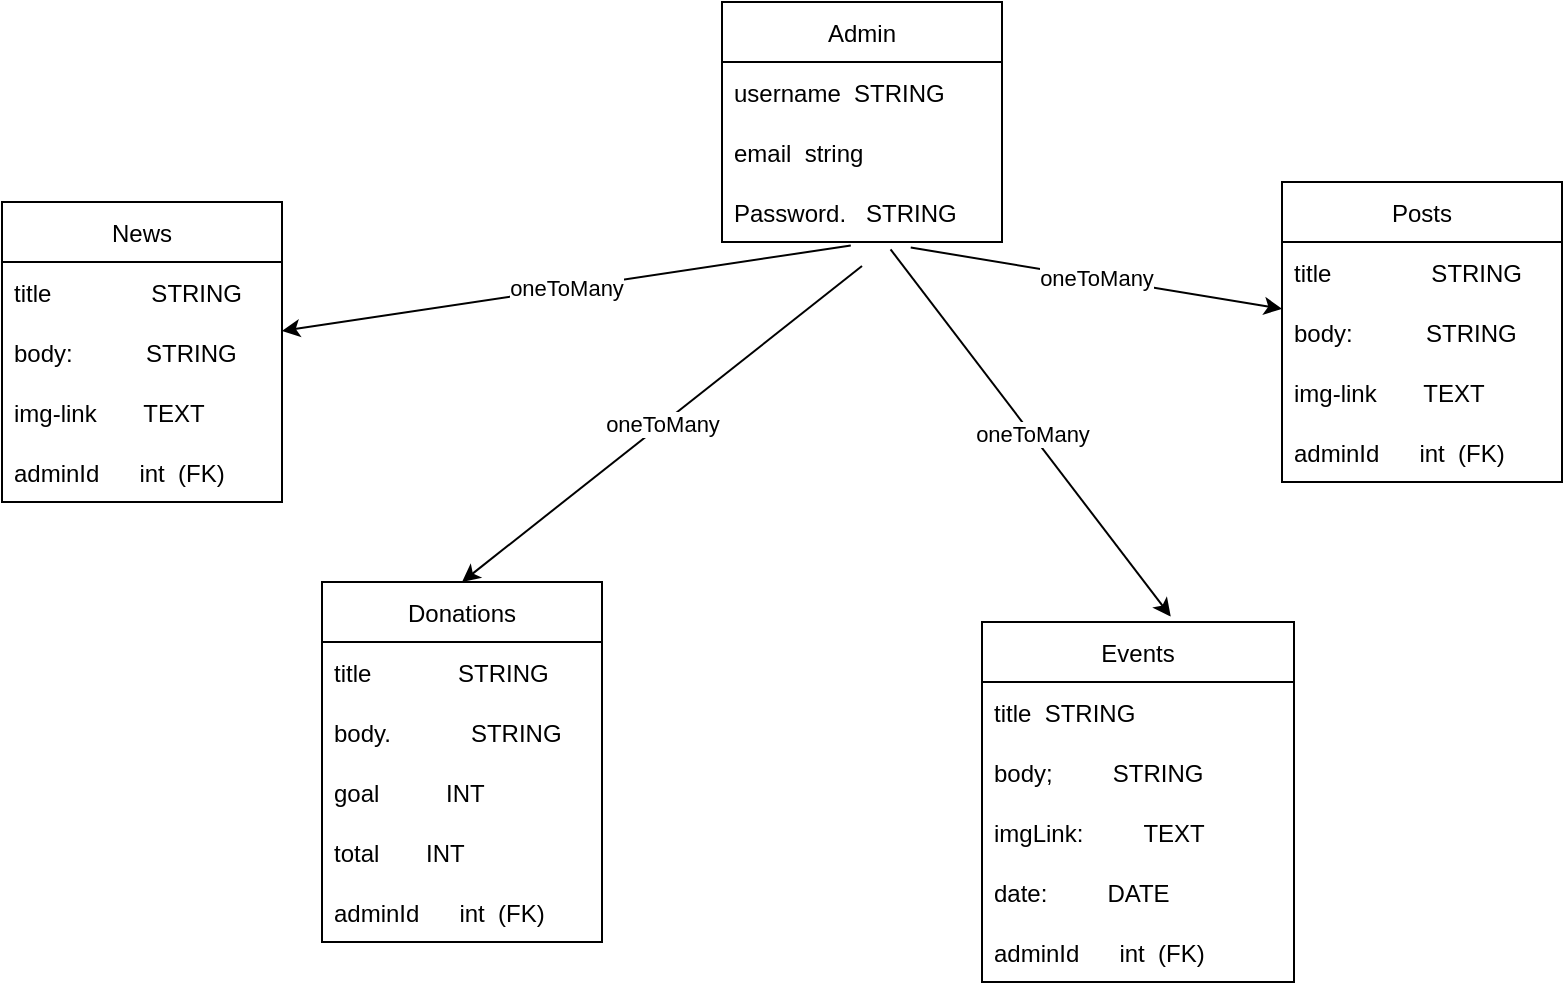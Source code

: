 <mxfile>
    <diagram id="Qaa9OZQlMR4I5mpyZ2QB" name="Page-1">
        <mxGraphModel dx="528" dy="1277" grid="1" gridSize="10" guides="1" tooltips="1" connect="1" arrows="1" fold="1" page="1" pageScale="1" pageWidth="827" pageHeight="1169" math="0" shadow="0">
            <root>
                <mxCell id="0"/>
                <mxCell id="1" parent="0"/>
                <mxCell id="3" value="Admin" style="swimlane;fontStyle=0;childLayout=stackLayout;horizontal=1;startSize=30;horizontalStack=0;resizeParent=1;resizeParentMax=0;resizeLast=0;collapsible=1;marginBottom=0;" parent="1" vertex="1">
                    <mxGeometry x="380" y="-1150" width="140" height="120" as="geometry"/>
                </mxCell>
                <mxCell id="4" value="username  STRING" style="text;strokeColor=none;fillColor=none;align=left;verticalAlign=middle;spacingLeft=4;spacingRight=4;overflow=hidden;points=[[0,0.5],[1,0.5]];portConstraint=eastwest;rotatable=0;" parent="3" vertex="1">
                    <mxGeometry y="30" width="140" height="30" as="geometry"/>
                </mxCell>
                <mxCell id="5" value="email  string" style="text;strokeColor=none;fillColor=none;align=left;verticalAlign=middle;spacingLeft=4;spacingRight=4;overflow=hidden;points=[[0,0.5],[1,0.5]];portConstraint=eastwest;rotatable=0;" parent="3" vertex="1">
                    <mxGeometry y="60" width="140" height="30" as="geometry"/>
                </mxCell>
                <mxCell id="6" value="Password.   STRING" style="text;strokeColor=none;fillColor=none;align=left;verticalAlign=middle;spacingLeft=4;spacingRight=4;overflow=hidden;points=[[0,0.5],[1,0.5]];portConstraint=eastwest;rotatable=0;" parent="3" vertex="1">
                    <mxGeometry y="90" width="140" height="30" as="geometry"/>
                </mxCell>
                <mxCell id="8" value="Posts" style="swimlane;fontStyle=0;childLayout=stackLayout;horizontal=1;startSize=30;horizontalStack=0;resizeParent=1;resizeParentMax=0;resizeLast=0;collapsible=1;marginBottom=0;" parent="1" vertex="1">
                    <mxGeometry x="660" y="-1060" width="140" height="150" as="geometry"/>
                </mxCell>
                <mxCell id="9" value="title               STRING" style="text;strokeColor=none;fillColor=none;align=left;verticalAlign=middle;spacingLeft=4;spacingRight=4;overflow=hidden;points=[[0,0.5],[1,0.5]];portConstraint=eastwest;rotatable=0;" parent="8" vertex="1">
                    <mxGeometry y="30" width="140" height="30" as="geometry"/>
                </mxCell>
                <mxCell id="10" value="body:           STRING" style="text;strokeColor=none;fillColor=none;align=left;verticalAlign=middle;spacingLeft=4;spacingRight=4;overflow=hidden;points=[[0,0.5],[1,0.5]];portConstraint=eastwest;rotatable=0;" parent="8" vertex="1">
                    <mxGeometry y="60" width="140" height="30" as="geometry"/>
                </mxCell>
                <mxCell id="11" value="img-link       TEXT" style="text;strokeColor=none;fillColor=none;align=left;verticalAlign=middle;spacingLeft=4;spacingRight=4;overflow=hidden;points=[[0,0.5],[1,0.5]];portConstraint=eastwest;rotatable=0;" parent="8" vertex="1">
                    <mxGeometry y="90" width="140" height="30" as="geometry"/>
                </mxCell>
                <mxCell id="45" value="adminId      int  (FK)" style="text;strokeColor=none;fillColor=none;align=left;verticalAlign=middle;spacingLeft=4;spacingRight=4;overflow=hidden;points=[[0,0.5],[1,0.5]];portConstraint=eastwest;rotatable=0;" parent="8" vertex="1">
                    <mxGeometry y="120" width="140" height="30" as="geometry"/>
                </mxCell>
                <mxCell id="12" value="News" style="swimlane;fontStyle=0;childLayout=stackLayout;horizontal=1;startSize=30;horizontalStack=0;resizeParent=1;resizeParentMax=0;resizeLast=0;collapsible=1;marginBottom=0;" parent="1" vertex="1">
                    <mxGeometry x="20" y="-1050" width="140" height="150" as="geometry"/>
                </mxCell>
                <mxCell id="13" value="title               STRING" style="text;strokeColor=none;fillColor=none;align=left;verticalAlign=middle;spacingLeft=4;spacingRight=4;overflow=hidden;points=[[0,0.5],[1,0.5]];portConstraint=eastwest;rotatable=0;" parent="12" vertex="1">
                    <mxGeometry y="30" width="140" height="30" as="geometry"/>
                </mxCell>
                <mxCell id="14" value="body:           STRING" style="text;strokeColor=none;fillColor=none;align=left;verticalAlign=middle;spacingLeft=4;spacingRight=4;overflow=hidden;points=[[0,0.5],[1,0.5]];portConstraint=eastwest;rotatable=0;" parent="12" vertex="1">
                    <mxGeometry y="60" width="140" height="30" as="geometry"/>
                </mxCell>
                <mxCell id="15" value="img-link       TEXT" style="text;strokeColor=none;fillColor=none;align=left;verticalAlign=middle;spacingLeft=4;spacingRight=4;overflow=hidden;points=[[0,0.5],[1,0.5]];portConstraint=eastwest;rotatable=0;" parent="12" vertex="1">
                    <mxGeometry y="90" width="140" height="30" as="geometry"/>
                </mxCell>
                <mxCell id="42" value="adminId      int  (FK)" style="text;strokeColor=none;fillColor=none;align=left;verticalAlign=middle;spacingLeft=4;spacingRight=4;overflow=hidden;points=[[0,0.5],[1,0.5]];portConstraint=eastwest;rotatable=0;" parent="12" vertex="1">
                    <mxGeometry y="120" width="140" height="30" as="geometry"/>
                </mxCell>
                <mxCell id="16" value="Donations" style="swimlane;fontStyle=0;childLayout=stackLayout;horizontal=1;startSize=30;horizontalStack=0;resizeParent=1;resizeParentMax=0;resizeLast=0;collapsible=1;marginBottom=0;" parent="1" vertex="1">
                    <mxGeometry x="180" y="-860" width="140" height="180" as="geometry"/>
                </mxCell>
                <mxCell id="17" value="title             STRING" style="text;strokeColor=none;fillColor=none;align=left;verticalAlign=middle;spacingLeft=4;spacingRight=4;overflow=hidden;points=[[0,0.5],[1,0.5]];portConstraint=eastwest;rotatable=0;" parent="16" vertex="1">
                    <mxGeometry y="30" width="140" height="30" as="geometry"/>
                </mxCell>
                <mxCell id="19" value="body.            STRING" style="text;strokeColor=none;fillColor=none;align=left;verticalAlign=middle;spacingLeft=4;spacingRight=4;overflow=hidden;points=[[0,0.5],[1,0.5]];portConstraint=eastwest;rotatable=0;" parent="16" vertex="1">
                    <mxGeometry y="60" width="140" height="30" as="geometry"/>
                </mxCell>
                <mxCell id="18" value="goal          INT" style="text;strokeColor=none;fillColor=none;align=left;verticalAlign=middle;spacingLeft=4;spacingRight=4;overflow=hidden;points=[[0,0.5],[1,0.5]];portConstraint=eastwest;rotatable=0;" parent="16" vertex="1">
                    <mxGeometry y="90" width="140" height="30" as="geometry"/>
                </mxCell>
                <mxCell id="29" value="total       INT" style="text;strokeColor=none;fillColor=none;align=left;verticalAlign=middle;spacingLeft=4;spacingRight=4;overflow=hidden;points=[[0,0.5],[1,0.5]];portConstraint=eastwest;rotatable=0;" parent="16" vertex="1">
                    <mxGeometry y="120" width="140" height="30" as="geometry"/>
                </mxCell>
                <mxCell id="28" value="adminId      int  (FK)" style="text;strokeColor=none;fillColor=none;align=left;verticalAlign=middle;spacingLeft=4;spacingRight=4;overflow=hidden;points=[[0,0.5],[1,0.5]];portConstraint=eastwest;rotatable=0;" parent="16" vertex="1">
                    <mxGeometry y="150" width="140" height="30" as="geometry"/>
                </mxCell>
                <mxCell id="20" value="Events" style="swimlane;fontStyle=0;childLayout=stackLayout;horizontal=1;startSize=30;horizontalStack=0;resizeParent=1;resizeParentMax=0;resizeLast=0;collapsible=1;marginBottom=0;" parent="1" vertex="1">
                    <mxGeometry x="510" y="-840" width="156" height="180" as="geometry"/>
                </mxCell>
                <mxCell id="21" value="title  STRING" style="text;strokeColor=none;fillColor=none;align=left;verticalAlign=middle;spacingLeft=4;spacingRight=4;overflow=hidden;points=[[0,0.5],[1,0.5]];portConstraint=eastwest;rotatable=0;" parent="20" vertex="1">
                    <mxGeometry y="30" width="156" height="30" as="geometry"/>
                </mxCell>
                <mxCell id="22" value="body;         STRING" style="text;strokeColor=none;fillColor=none;align=left;verticalAlign=middle;spacingLeft=4;spacingRight=4;overflow=hidden;points=[[0,0.5],[1,0.5]];portConstraint=eastwest;rotatable=0;" parent="20" vertex="1">
                    <mxGeometry y="60" width="156" height="30" as="geometry"/>
                </mxCell>
                <mxCell id="23" value="imgLink:         TEXT" style="text;strokeColor=none;fillColor=none;align=left;verticalAlign=middle;spacingLeft=4;spacingRight=4;overflow=hidden;points=[[0,0.5],[1,0.5]];portConstraint=eastwest;rotatable=0;" parent="20" vertex="1">
                    <mxGeometry y="90" width="156" height="30" as="geometry"/>
                </mxCell>
                <mxCell id="30" value="date:         DATE" style="text;strokeColor=none;fillColor=none;align=left;verticalAlign=middle;spacingLeft=4;spacingRight=4;overflow=hidden;points=[[0,0.5],[1,0.5]];portConstraint=eastwest;rotatable=0;" parent="20" vertex="1">
                    <mxGeometry y="120" width="156" height="30" as="geometry"/>
                </mxCell>
                <mxCell id="44" value="adminId      int  (FK)" style="text;strokeColor=none;fillColor=none;align=left;verticalAlign=middle;spacingLeft=4;spacingRight=4;overflow=hidden;points=[[0,0.5],[1,0.5]];portConstraint=eastwest;rotatable=0;" parent="20" vertex="1">
                    <mxGeometry y="150" width="156" height="30" as="geometry"/>
                </mxCell>
                <mxCell id="34" value="" style="endArrow=classic;html=1;exitX=0.46;exitY=1.058;exitDx=0;exitDy=0;exitPerimeter=0;" parent="1" source="6" target="12" edge="1">
                    <mxGeometry relative="1" as="geometry">
                        <mxPoint x="180" y="-1120" as="sourcePoint"/>
                        <mxPoint x="280" y="-1120" as="targetPoint"/>
                    </mxGeometry>
                </mxCell>
                <mxCell id="35" value="oneToMany" style="edgeLabel;resizable=0;html=1;align=center;verticalAlign=middle;" parent="34" connectable="0" vertex="1">
                    <mxGeometry relative="1" as="geometry"/>
                </mxCell>
                <mxCell id="36" value="" style="endArrow=classic;html=1;exitX=0.674;exitY=1.092;exitDx=0;exitDy=0;exitPerimeter=0;" parent="1" source="6" target="8" edge="1">
                    <mxGeometry relative="1" as="geometry">
                        <mxPoint x="419.94" y="-1010.01" as="sourcePoint"/>
                        <mxPoint x="310" y="-961.125" as="targetPoint"/>
                    </mxGeometry>
                </mxCell>
                <mxCell id="37" value="oneToMany" style="edgeLabel;resizable=0;html=1;align=center;verticalAlign=middle;" parent="36" connectable="0" vertex="1">
                    <mxGeometry relative="1" as="geometry"/>
                </mxCell>
                <mxCell id="38" value="" style="endArrow=classic;html=1;entryX=0.5;entryY=0;entryDx=0;entryDy=0;" parent="1" target="16" edge="1">
                    <mxGeometry relative="1" as="geometry">
                        <mxPoint x="450" y="-1018" as="sourcePoint"/>
                        <mxPoint x="170" y="-987.557" as="targetPoint"/>
                    </mxGeometry>
                </mxCell>
                <mxCell id="39" value="oneToMany" style="edgeLabel;resizable=0;html=1;align=center;verticalAlign=middle;" parent="38" connectable="0" vertex="1">
                    <mxGeometry relative="1" as="geometry"/>
                </mxCell>
                <mxCell id="40" value="" style="endArrow=classic;html=1;entryX=0.605;entryY=-0.015;entryDx=0;entryDy=0;entryPerimeter=0;exitX=0.602;exitY=1.123;exitDx=0;exitDy=0;exitPerimeter=0;" parent="1" source="6" target="20" edge="1">
                    <mxGeometry relative="1" as="geometry">
                        <mxPoint x="460" y="-1008" as="sourcePoint"/>
                        <mxPoint x="160" y="-850" as="targetPoint"/>
                    </mxGeometry>
                </mxCell>
                <mxCell id="41" value="oneToMany" style="edgeLabel;resizable=0;html=1;align=center;verticalAlign=middle;" parent="40" connectable="0" vertex="1">
                    <mxGeometry relative="1" as="geometry"/>
                </mxCell>
            </root>
        </mxGraphModel>
    </diagram>
</mxfile>
